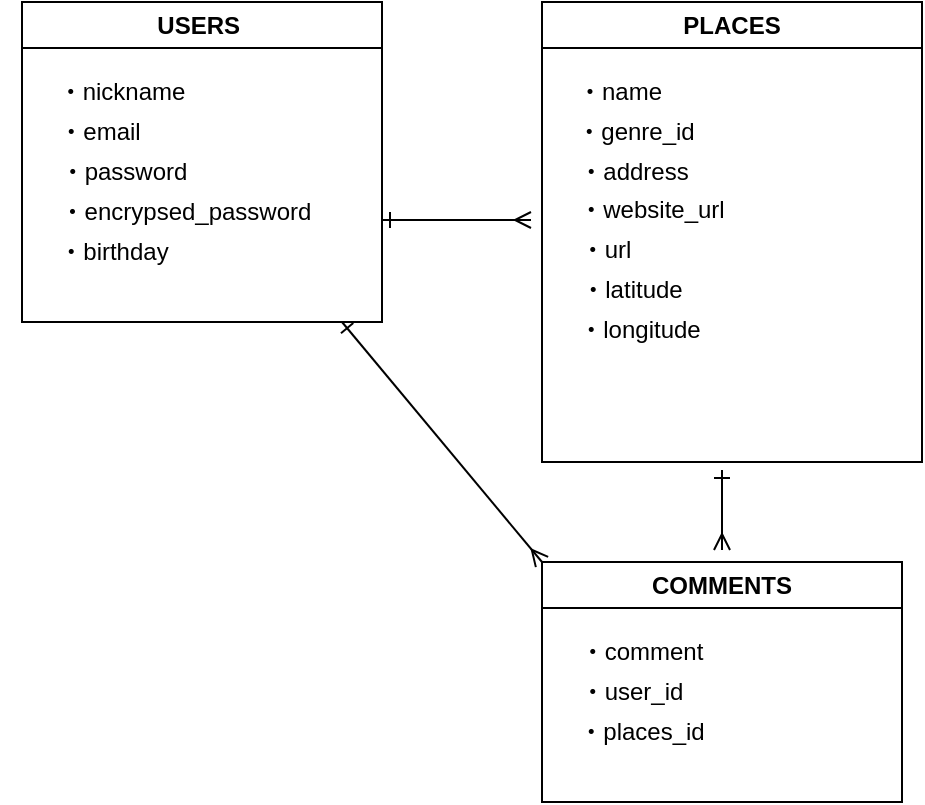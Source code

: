 <mxfile>
    <diagram id="gGsWANnS_95ct2UVCWiY" name="ページ1">
        <mxGraphModel dx="592" dy="787" grid="1" gridSize="10" guides="1" tooltips="1" connect="1" arrows="1" fold="1" page="1" pageScale="1" pageWidth="827" pageHeight="1169" math="0" shadow="0">
            <root>
                <mxCell id="0"/>
                <mxCell id="1" parent="0"/>
                <mxCell id="2" value="USERS&amp;nbsp;" style="swimlane;whiteSpace=wrap;html=1;" vertex="1" parent="1">
                    <mxGeometry x="170" y="320" width="180" height="160" as="geometry"/>
                </mxCell>
                <mxCell id="3" value="・nickname" style="text;html=1;strokeColor=none;fillColor=none;align=center;verticalAlign=middle;whiteSpace=wrap;rounded=0;" vertex="1" parent="2">
                    <mxGeometry y="30" width="100" height="30" as="geometry"/>
                </mxCell>
                <mxCell id="4" value="・email" style="text;html=1;strokeColor=none;fillColor=none;align=center;verticalAlign=middle;whiteSpace=wrap;rounded=0;" vertex="1" parent="2">
                    <mxGeometry x="-11" y="50" width="100" height="30" as="geometry"/>
                </mxCell>
                <mxCell id="5" value="・password" style="text;html=1;strokeColor=none;fillColor=none;align=center;verticalAlign=middle;whiteSpace=wrap;rounded=0;" vertex="1" parent="2">
                    <mxGeometry x="1" y="70" width="100" height="30" as="geometry"/>
                </mxCell>
                <mxCell id="6" value="・encrypsed_password" style="text;html=1;strokeColor=none;fillColor=none;align=center;verticalAlign=middle;whiteSpace=wrap;rounded=0;" vertex="1" parent="2">
                    <mxGeometry x="7" y="90" width="150" height="30" as="geometry"/>
                </mxCell>
                <mxCell id="7" value="・birthday" style="text;html=1;strokeColor=none;fillColor=none;align=center;verticalAlign=middle;whiteSpace=wrap;rounded=0;" vertex="1" parent="2">
                    <mxGeometry x="-4" y="110" width="100" height="30" as="geometry"/>
                </mxCell>
                <mxCell id="8" value="PLACES" style="swimlane;whiteSpace=wrap;html=1;" vertex="1" parent="1">
                    <mxGeometry x="430" y="320" width="190" height="230" as="geometry"/>
                </mxCell>
                <mxCell id="9" value="・name" style="text;html=1;strokeColor=none;fillColor=none;align=center;verticalAlign=middle;whiteSpace=wrap;rounded=0;" vertex="1" parent="8">
                    <mxGeometry x="-11" y="30" width="100" height="30" as="geometry"/>
                </mxCell>
                <mxCell id="10" value="・genre_id" style="text;html=1;strokeColor=none;fillColor=none;align=center;verticalAlign=middle;whiteSpace=wrap;rounded=0;" vertex="1" parent="8">
                    <mxGeometry x="-3" y="50" width="100" height="30" as="geometry"/>
                </mxCell>
                <mxCell id="11" value="・address" style="text;html=1;strokeColor=none;fillColor=none;align=center;verticalAlign=middle;whiteSpace=wrap;rounded=0;" vertex="1" parent="8">
                    <mxGeometry x="-4" y="70" width="100" height="30" as="geometry"/>
                </mxCell>
                <mxCell id="12" value="・url" style="text;html=1;strokeColor=none;fillColor=none;align=center;verticalAlign=middle;whiteSpace=wrap;rounded=0;" vertex="1" parent="8">
                    <mxGeometry x="-43" y="109" width="150" height="30" as="geometry"/>
                </mxCell>
                <mxCell id="13" value="・website_url" style="text;html=1;strokeColor=none;fillColor=none;align=center;verticalAlign=middle;whiteSpace=wrap;rounded=0;" vertex="1" parent="8">
                    <mxGeometry x="5" y="89" width="100" height="30" as="geometry"/>
                </mxCell>
                <mxCell id="15" value="・latitude" style="text;html=1;strokeColor=none;fillColor=none;align=center;verticalAlign=middle;whiteSpace=wrap;rounded=0;" vertex="1" parent="8">
                    <mxGeometry x="-30" y="129" width="150" height="30" as="geometry"/>
                </mxCell>
                <mxCell id="14" value="・longitude" style="text;html=1;strokeColor=none;fillColor=none;align=center;verticalAlign=middle;whiteSpace=wrap;rounded=0;" vertex="1" parent="8">
                    <mxGeometry x="-26" y="149" width="150" height="30" as="geometry"/>
                </mxCell>
                <mxCell id="16" value="COMMENTS" style="swimlane;whiteSpace=wrap;html=1;" vertex="1" parent="1">
                    <mxGeometry x="430" y="600" width="180" height="120" as="geometry"/>
                </mxCell>
                <mxCell id="17" value="・comment" style="text;html=1;strokeColor=none;fillColor=none;align=center;verticalAlign=middle;whiteSpace=wrap;rounded=0;" vertex="1" parent="16">
                    <mxGeometry y="30" width="100" height="30" as="geometry"/>
                </mxCell>
                <mxCell id="18" value="・user_id" style="text;html=1;strokeColor=none;fillColor=none;align=center;verticalAlign=middle;whiteSpace=wrap;rounded=0;" vertex="1" parent="16">
                    <mxGeometry x="-5" y="50" width="100" height="30" as="geometry"/>
                </mxCell>
                <mxCell id="19" value="・places_id" style="text;html=1;strokeColor=none;fillColor=none;align=center;verticalAlign=middle;whiteSpace=wrap;rounded=0;" vertex="1" parent="16">
                    <mxGeometry y="70" width="100" height="30" as="geometry"/>
                </mxCell>
                <mxCell id="22" value="" style="endArrow=ERmany;html=1;entryX=0.25;entryY=0;entryDx=0;entryDy=0;endFill=0;startArrow=ERone;startFill=0;" edge="1" parent="1" target="12">
                    <mxGeometry width="50" height="50" relative="1" as="geometry">
                        <mxPoint x="350" y="429" as="sourcePoint"/>
                        <mxPoint x="470" y="440" as="targetPoint"/>
                    </mxGeometry>
                </mxCell>
                <mxCell id="23" value="" style="endArrow=ERmany;html=1;endFill=0;startArrow=ERone;startFill=0;" edge="1" parent="1">
                    <mxGeometry width="50" height="50" relative="1" as="geometry">
                        <mxPoint x="520" y="554" as="sourcePoint"/>
                        <mxPoint x="520" y="594" as="targetPoint"/>
                    </mxGeometry>
                </mxCell>
                <mxCell id="24" value="" style="endArrow=ERmany;html=1;entryX=0;entryY=0;entryDx=0;entryDy=0;endFill=0;startArrow=ERone;startFill=0;" edge="1" parent="1" target="16">
                    <mxGeometry width="50" height="50" relative="1" as="geometry">
                        <mxPoint x="330" y="480" as="sourcePoint"/>
                        <mxPoint x="434.5" y="439" as="targetPoint"/>
                    </mxGeometry>
                </mxCell>
            </root>
        </mxGraphModel>
    </diagram>
</mxfile>